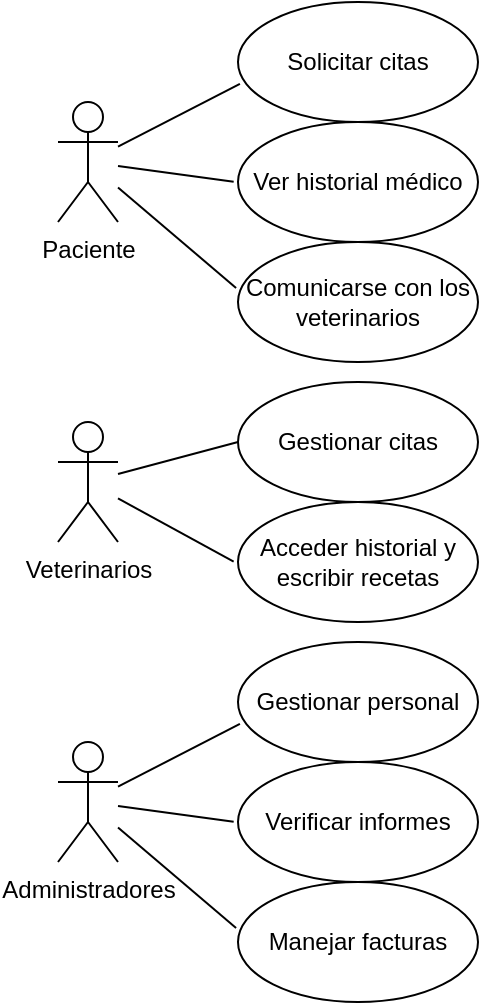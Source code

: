 <mxfile version="24.6.1" type="device">
  <diagram name="Página-1" id="IHkEjUxwQa4Yhs-6mhbP">
    <mxGraphModel dx="712" dy="828" grid="1" gridSize="10" guides="1" tooltips="1" connect="1" arrows="1" fold="1" page="1" pageScale="1" pageWidth="827" pageHeight="1169" math="0" shadow="0">
      <root>
        <mxCell id="0" />
        <mxCell id="1" parent="0" />
        <mxCell id="iN_rouxvmDji-oPHev6C-1" value="Paciente" style="shape=umlActor;verticalLabelPosition=bottom;verticalAlign=top;html=1;outlineConnect=0;" vertex="1" parent="1">
          <mxGeometry x="240" y="220" width="30" height="60" as="geometry" />
        </mxCell>
        <mxCell id="iN_rouxvmDji-oPHev6C-3" value="Solicitar citas" style="ellipse;whiteSpace=wrap;html=1;" vertex="1" parent="1">
          <mxGeometry x="330" y="170" width="120" height="60" as="geometry" />
        </mxCell>
        <mxCell id="iN_rouxvmDji-oPHev6C-4" value="Ver historial médico" style="ellipse;whiteSpace=wrap;html=1;" vertex="1" parent="1">
          <mxGeometry x="330" y="230" width="120" height="60" as="geometry" />
        </mxCell>
        <mxCell id="iN_rouxvmDji-oPHev6C-5" value="Comunicarse con los veterinarios" style="ellipse;whiteSpace=wrap;html=1;" vertex="1" parent="1">
          <mxGeometry x="330" y="290" width="120" height="60" as="geometry" />
        </mxCell>
        <mxCell id="iN_rouxvmDji-oPHev6C-7" value="" style="endArrow=none;html=1;rounded=0;entryX=-0.008;entryY=0.383;entryDx=0;entryDy=0;entryPerimeter=0;" edge="1" parent="1" source="iN_rouxvmDji-oPHev6C-1" target="iN_rouxvmDji-oPHev6C-5">
          <mxGeometry width="50" height="50" relative="1" as="geometry">
            <mxPoint x="250" y="300" as="sourcePoint" />
            <mxPoint x="300" y="250" as="targetPoint" />
          </mxGeometry>
        </mxCell>
        <mxCell id="iN_rouxvmDji-oPHev6C-8" value="" style="endArrow=none;html=1;rounded=0;entryX=-0.018;entryY=0.497;entryDx=0;entryDy=0;entryPerimeter=0;" edge="1" parent="1" source="iN_rouxvmDji-oPHev6C-1" target="iN_rouxvmDji-oPHev6C-4">
          <mxGeometry width="50" height="50" relative="1" as="geometry">
            <mxPoint x="271" y="240" as="sourcePoint" />
            <mxPoint x="330" y="290" as="targetPoint" />
          </mxGeometry>
        </mxCell>
        <mxCell id="iN_rouxvmDji-oPHev6C-9" value="" style="endArrow=none;html=1;rounded=0;entryX=0.008;entryY=0.683;entryDx=0;entryDy=0;entryPerimeter=0;" edge="1" parent="1" source="iN_rouxvmDji-oPHev6C-1" target="iN_rouxvmDji-oPHev6C-3">
          <mxGeometry width="50" height="50" relative="1" as="geometry">
            <mxPoint x="270" y="190" as="sourcePoint" />
            <mxPoint x="329" y="240" as="targetPoint" />
          </mxGeometry>
        </mxCell>
        <mxCell id="iN_rouxvmDji-oPHev6C-10" value="Veterinarios" style="shape=umlActor;verticalLabelPosition=bottom;verticalAlign=top;html=1;outlineConnect=0;" vertex="1" parent="1">
          <mxGeometry x="240" y="380" width="30" height="60" as="geometry" />
        </mxCell>
        <mxCell id="iN_rouxvmDji-oPHev6C-11" value="Gestionar citas" style="ellipse;whiteSpace=wrap;html=1;" vertex="1" parent="1">
          <mxGeometry x="330" y="360" width="120" height="60" as="geometry" />
        </mxCell>
        <mxCell id="iN_rouxvmDji-oPHev6C-12" value="Acceder historial y escribir recetas" style="ellipse;whiteSpace=wrap;html=1;" vertex="1" parent="1">
          <mxGeometry x="330" y="420" width="120" height="60" as="geometry" />
        </mxCell>
        <mxCell id="iN_rouxvmDji-oPHev6C-15" value="" style="endArrow=none;html=1;rounded=0;entryX=-0.018;entryY=0.497;entryDx=0;entryDy=0;entryPerimeter=0;" edge="1" parent="1" source="iN_rouxvmDji-oPHev6C-10" target="iN_rouxvmDji-oPHev6C-12">
          <mxGeometry width="50" height="50" relative="1" as="geometry">
            <mxPoint x="271" y="430" as="sourcePoint" />
            <mxPoint x="330" y="480" as="targetPoint" />
          </mxGeometry>
        </mxCell>
        <mxCell id="iN_rouxvmDji-oPHev6C-16" value="" style="endArrow=none;html=1;rounded=0;entryX=0;entryY=0.5;entryDx=0;entryDy=0;" edge="1" parent="1" source="iN_rouxvmDji-oPHev6C-10" target="iN_rouxvmDji-oPHev6C-11">
          <mxGeometry width="50" height="50" relative="1" as="geometry">
            <mxPoint x="270" y="380" as="sourcePoint" />
            <mxPoint x="329" y="430" as="targetPoint" />
          </mxGeometry>
        </mxCell>
        <mxCell id="iN_rouxvmDji-oPHev6C-17" value="Administradores" style="shape=umlActor;verticalLabelPosition=bottom;verticalAlign=top;html=1;outlineConnect=0;" vertex="1" parent="1">
          <mxGeometry x="240" y="540" width="30" height="60" as="geometry" />
        </mxCell>
        <mxCell id="iN_rouxvmDji-oPHev6C-18" value="Gestionar personal" style="ellipse;whiteSpace=wrap;html=1;" vertex="1" parent="1">
          <mxGeometry x="330" y="490" width="120" height="60" as="geometry" />
        </mxCell>
        <mxCell id="iN_rouxvmDji-oPHev6C-19" value="Verificar informes" style="ellipse;whiteSpace=wrap;html=1;" vertex="1" parent="1">
          <mxGeometry x="330" y="550" width="120" height="60" as="geometry" />
        </mxCell>
        <mxCell id="iN_rouxvmDji-oPHev6C-20" value="Manejar facturas" style="ellipse;whiteSpace=wrap;html=1;" vertex="1" parent="1">
          <mxGeometry x="330" y="610" width="120" height="60" as="geometry" />
        </mxCell>
        <mxCell id="iN_rouxvmDji-oPHev6C-21" value="" style="endArrow=none;html=1;rounded=0;entryX=-0.008;entryY=0.383;entryDx=0;entryDy=0;entryPerimeter=0;" edge="1" parent="1" source="iN_rouxvmDji-oPHev6C-17" target="iN_rouxvmDji-oPHev6C-20">
          <mxGeometry width="50" height="50" relative="1" as="geometry">
            <mxPoint x="250" y="620" as="sourcePoint" />
            <mxPoint x="300" y="570" as="targetPoint" />
          </mxGeometry>
        </mxCell>
        <mxCell id="iN_rouxvmDji-oPHev6C-22" value="" style="endArrow=none;html=1;rounded=0;entryX=-0.018;entryY=0.497;entryDx=0;entryDy=0;entryPerimeter=0;" edge="1" parent="1" source="iN_rouxvmDji-oPHev6C-17" target="iN_rouxvmDji-oPHev6C-19">
          <mxGeometry width="50" height="50" relative="1" as="geometry">
            <mxPoint x="271" y="560" as="sourcePoint" />
            <mxPoint x="330" y="610" as="targetPoint" />
          </mxGeometry>
        </mxCell>
        <mxCell id="iN_rouxvmDji-oPHev6C-23" value="" style="endArrow=none;html=1;rounded=0;entryX=0.008;entryY=0.683;entryDx=0;entryDy=0;entryPerimeter=0;" edge="1" parent="1" source="iN_rouxvmDji-oPHev6C-17" target="iN_rouxvmDji-oPHev6C-18">
          <mxGeometry width="50" height="50" relative="1" as="geometry">
            <mxPoint x="270" y="510" as="sourcePoint" />
            <mxPoint x="329" y="560" as="targetPoint" />
          </mxGeometry>
        </mxCell>
      </root>
    </mxGraphModel>
  </diagram>
</mxfile>
